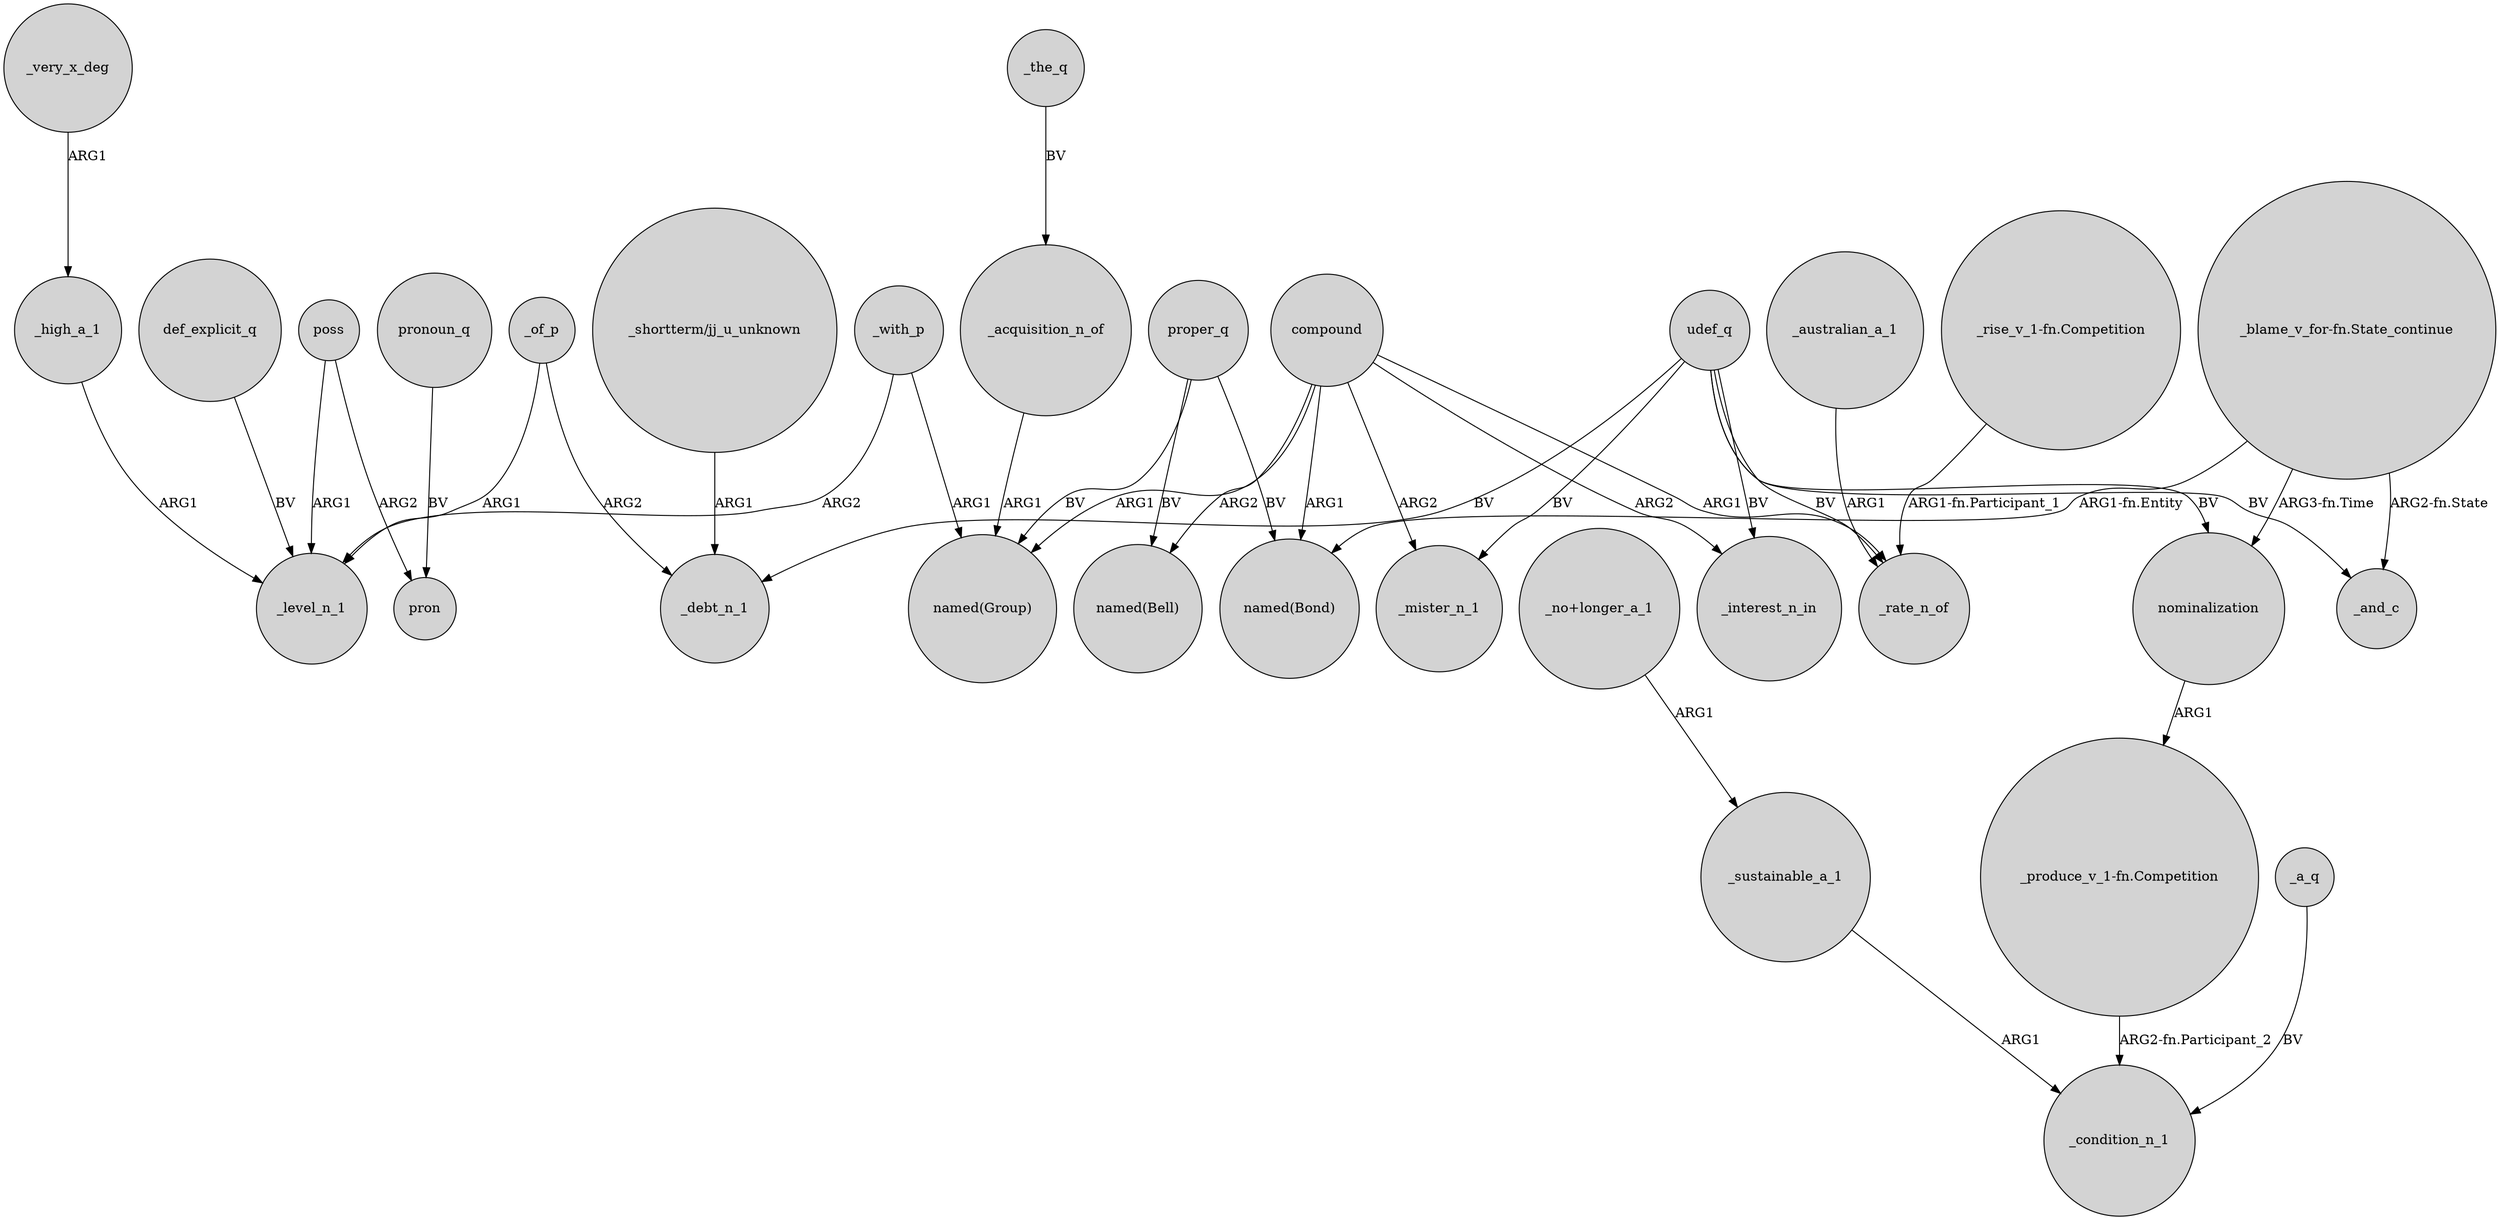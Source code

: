 digraph {
	node [shape=circle style=filled]
	_of_p -> _level_n_1 [label=ARG1]
	_of_p -> _debt_n_1 [label=ARG2]
	compound -> _mister_n_1 [label=ARG2]
	_australian_a_1 -> _rate_n_of [label=ARG1]
	"_blame_v_for-fn.State_continue" -> _and_c [label="ARG2-fn.State"]
	compound -> "named(Group)" [label=ARG1]
	udef_q -> nominalization [label=BV]
	_the_q -> _acquisition_n_of [label=BV]
	"_shortterm/jj_u_unknown" -> _debt_n_1 [label=ARG1]
	_high_a_1 -> _level_n_1 [label=ARG1]
	_with_p -> "named(Group)" [label=ARG1]
	compound -> _rate_n_of [label=ARG1]
	udef_q -> _mister_n_1 [label=BV]
	udef_q -> _rate_n_of [label=BV]
	proper_q -> "named(Group)" [label=BV]
	udef_q -> _and_c [label=BV]
	"_rise_v_1-fn.Competition" -> _rate_n_of [label="ARG1-fn.Participant_1"]
	_with_p -> _level_n_1 [label=ARG2]
	_very_x_deg -> _high_a_1 [label=ARG1]
	pronoun_q -> pron [label=BV]
	poss -> pron [label=ARG2]
	_acquisition_n_of -> "named(Group)" [label=ARG1]
	proper_q -> "named(Bond)" [label=BV]
	udef_q -> _debt_n_1 [label=BV]
	"_produce_v_1-fn.Competition" -> _condition_n_1 [label="ARG2-fn.Participant_2"]
	"_blame_v_for-fn.State_continue" -> nominalization [label="ARG3-fn.Time"]
	proper_q -> "named(Bell)" [label=BV]
	"_no+longer_a_1" -> _sustainable_a_1 [label=ARG1]
	nominalization -> "_produce_v_1-fn.Competition" [label=ARG1]
	def_explicit_q -> _level_n_1 [label=BV]
	_sustainable_a_1 -> _condition_n_1 [label=ARG1]
	compound -> "named(Bond)" [label=ARG1]
	udef_q -> _interest_n_in [label=BV]
	"_blame_v_for-fn.State_continue" -> "named(Bond)" [label="ARG1-fn.Entity"]
	_a_q -> _condition_n_1 [label=BV]
	compound -> "named(Bell)" [label=ARG2]
	compound -> _interest_n_in [label=ARG2]
	poss -> _level_n_1 [label=ARG1]
}
